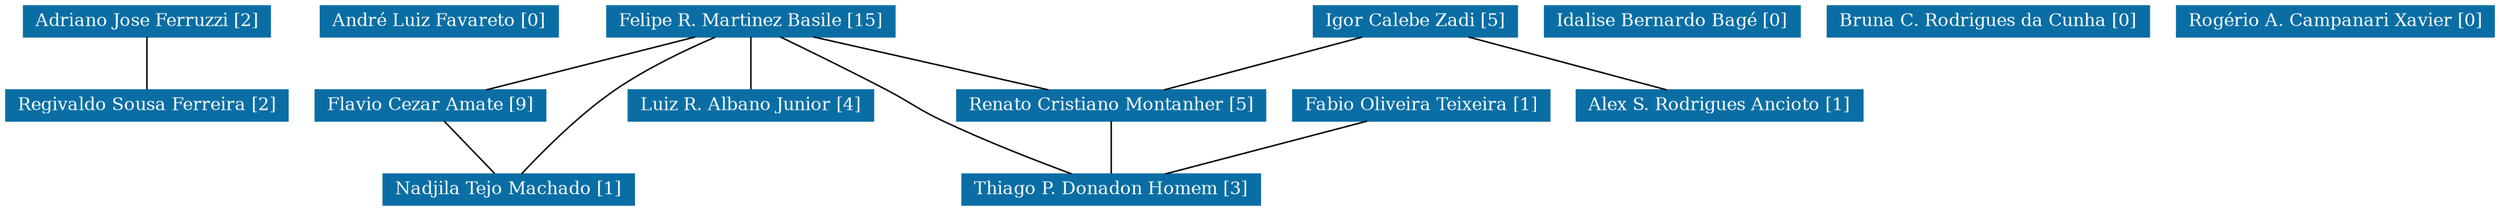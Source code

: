 strict graph grafo1 {
	graph [bb="0,0,1685,135",
		id=grafo1,
		overlap=False
	];
	node [fontsize=12,
		label="\N",
		shape=rectangle,
		style=filled
	];
	0	[URL="membro-5813261133047060.html",
		color="#0A6EA4",
		fontcolor="#FFFFFF",
		height=0.29167,
		label="Adriano Jose Ferruzzi [2]",
		pos="95.5,124.5",
		width=2.3194];
	8	[URL="membro-8291123108448027.html",
		color="#0A6EA4",
		fontcolor="#FFFFFF",
		height=0.29167,
		label="Regivaldo Sousa Ferreira [2]",
		pos="95.5,67.5",
		width=2.6528];
	0 -- 8	[pos="95.5,113.92 95.5,103.95 95.5,88.408 95.5,78.341"];
	1	[URL="membro-1741814375809802.html",
		color="#0A6EA4",
		fontcolor="#FFFFFF",
		height=0.29167,
		label="André Luiz Favareto [0]",
		pos="293.5,124.5",
		width=2.2361];
	2	[URL="membro-9543740522912391.html",
		color="#0A6EA4",
		fontcolor="#FFFFFF",
		height=0.29167,
		label="Fabio Oliveira Teixeira [1]",
		pos="958.5,67.5",
		width=2.4167];
	13	[URL="membro-6109272293288485.html",
		color="#0A6EA4",
		fontcolor="#FFFFFF",
		height=0.29167,
		label="Thiago P. Donadon Homem [3]",
		pos="748.5,10.5",
		width=2.8056];
	2 -- 13	[pos="921.92,56.92 883.49,46.856 823.41,31.12 785.01,21.063"];
	3	[URL="membro-6413817150886826.html",
		color="#0A6EA4",
		fontcolor="#FFFFFF",
		height=0.29167,
		label="Felipe R. Martinez Basile [15]",
		pos="504.5,124.5",
		width=2.7083];
	3 -- 13	[pos="524.37,114 543.1,104.96 571.87,90.887 596.5,78 613.6,69.054 617.06,65.259 634.5,57 663.77,43.136 698.47,29.695 721.84,21.062"];
	4	[URL="membro-8976791755900010.html",
		color="#0A6EA4",
		fontcolor="#FFFFFF",
		height=0.29167,
		label="Flavio Cezar Amate [9]",
		pos="287.5,67.5",
		width=2.1667];
	3 -- 4	[pos="466.7,113.92 426.99,103.86 364.91,88.12 325.23,78.063"];
	7	[URL="membro-8754322948547165.html",
		color="#0A6EA4",
		fontcolor="#FFFFFF",
		height=0.29167,
		label="Luiz R. Albano Junior [4]",
		pos="504.5,67.5",
		width=2.3056];
	3 -- 7	[pos="504.5,113.92 504.5,103.95 504.5,88.408 504.5,78.341"];
	9	[URL="membro-0270118728577579.html",
		color="#0A6EA4",
		fontcolor="#FFFFFF",
		height=0.29167,
		label="Renato Cristiano Montanher [5]",
		pos="748.5,67.5",
		width=2.9028];
	3 -- 9	[pos="546.72,113.98 591.33,103.93 661.26,88.165 705.98,78.085"];
	14	[URL="membro-0112108049902805.html",
		color="#0A6EA4",
		fontcolor="#FFFFFF",
		height=0.29167,
		label="Nadjila Tejo Machado [1]",
		pos="340.5,10.5",
		width=2.3611];
	3 -- 14	[pos="480.4,113.85 461.21,105.64 434.08,92.844 412.5,78 387.26,60.643 361.92,34.818 349.1,21.014"];
	4 -- 14	[pos="296.73,56.92 306.34,46.948 321.32,31.408 331.02,21.341"];
	9 -- 13	[pos="748.5,56.92 748.5,46.948 748.5,31.408 748.5,21.341"];
	5	[URL="membro-0255523082900191.html",
		color="#0A6EA4",
		fontcolor="#FFFFFF",
		height=0.29167,
		label="Idalise Bernardo Bagé [0]",
		pos="1128.5,124.5",
		width=2.4028];
	6	[URL="membro-0150761926799891.html",
		color="#0A6EA4",
		fontcolor="#FFFFFF",
		height=0.29167,
		label="Igor Calebe Zadi [5]",
		pos="954.5,124.5",
		width=1.9167];
	6 -- 9	[pos="918.62,113.92 880.92,103.86 821.99,88.12 784.32,78.063"];
	10	[URL="membro-7290375482443455.html",
		color="#0A6EA4",
		fontcolor="#FFFFFF",
		height=0.29167,
		label="Alex S. Rodrigues Ancioto [1]",
		pos="1160.5,67.5",
		width=2.6944];
	6 -- 10	[pos="990.38,113.92 1028.1,103.86 1087,88.12 1124.7,78.063"];
	11	[URL="membro-5631261956953546.html",
		color="#0A6EA4",
		fontcolor="#FFFFFF",
		height=0.29167,
		label="Bruna C. Rodrigues da Cunha [0]",
		pos="1342.5,124.5",
		width=3.0278];
	12	[URL="membro-5904768897181890.html",
		color="#0A6EA4",
		fontcolor="#FFFFFF",
		height=0.29167,
		label="Rogério A. Campanari Xavier [0]",
		pos="1577.5,124.5",
		width=2.9861];
}
